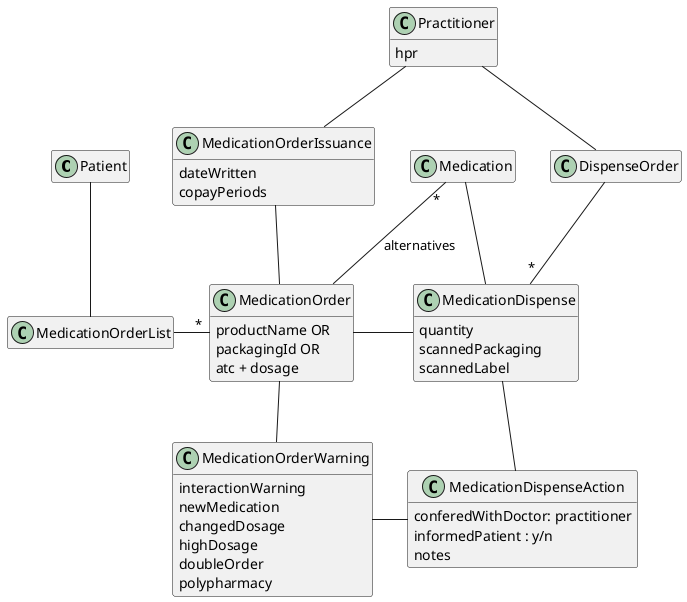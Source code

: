@startuml

class Patient

class MedicationOrderList

class MedicationOrder {
    productName OR
    packagingId OR
    atc + dosage
}

class MedicationOrderIssuance {
    dateWritten
    copayPeriods
}

class MedicationOrderWarning {
    interactionWarning
    newMedication
    changedDosage
    highDosage
    doubleOrder
    polypharmacy
}

class Medication

class Practitioner {
    hpr
}

class DispenseOrder {
}

class MedicationDispense {
    quantity
    scannedPackaging
    scannedLabel    
}

class MedicationDispenseAction {
    conferedWithDoctor: practitioner
    informedPatient : y/n
    notes
}

Patient -down- MedicationOrderList
MedicationOrderList -right- "*" MedicationOrder
MedicationOrder -up- MedicationOrderIssuance
MedicationOrderIssuance -up- Practitioner
MedicationOrder -down- MedicationOrderWarning
MedicationOrder -right- MedicationDispense
MedicationDispense -down- MedicationDispenseAction
MedicationOrderWarning -right- MedicationDispenseAction

MedicationOrder -up- "*" Medication: alternatives
MedicationDispense -up- Medication
DispenseOrder -up- Practitioner
DispenseOrder -down- "*" MedicationDispense

hide empty members
hide methods
@enduml
